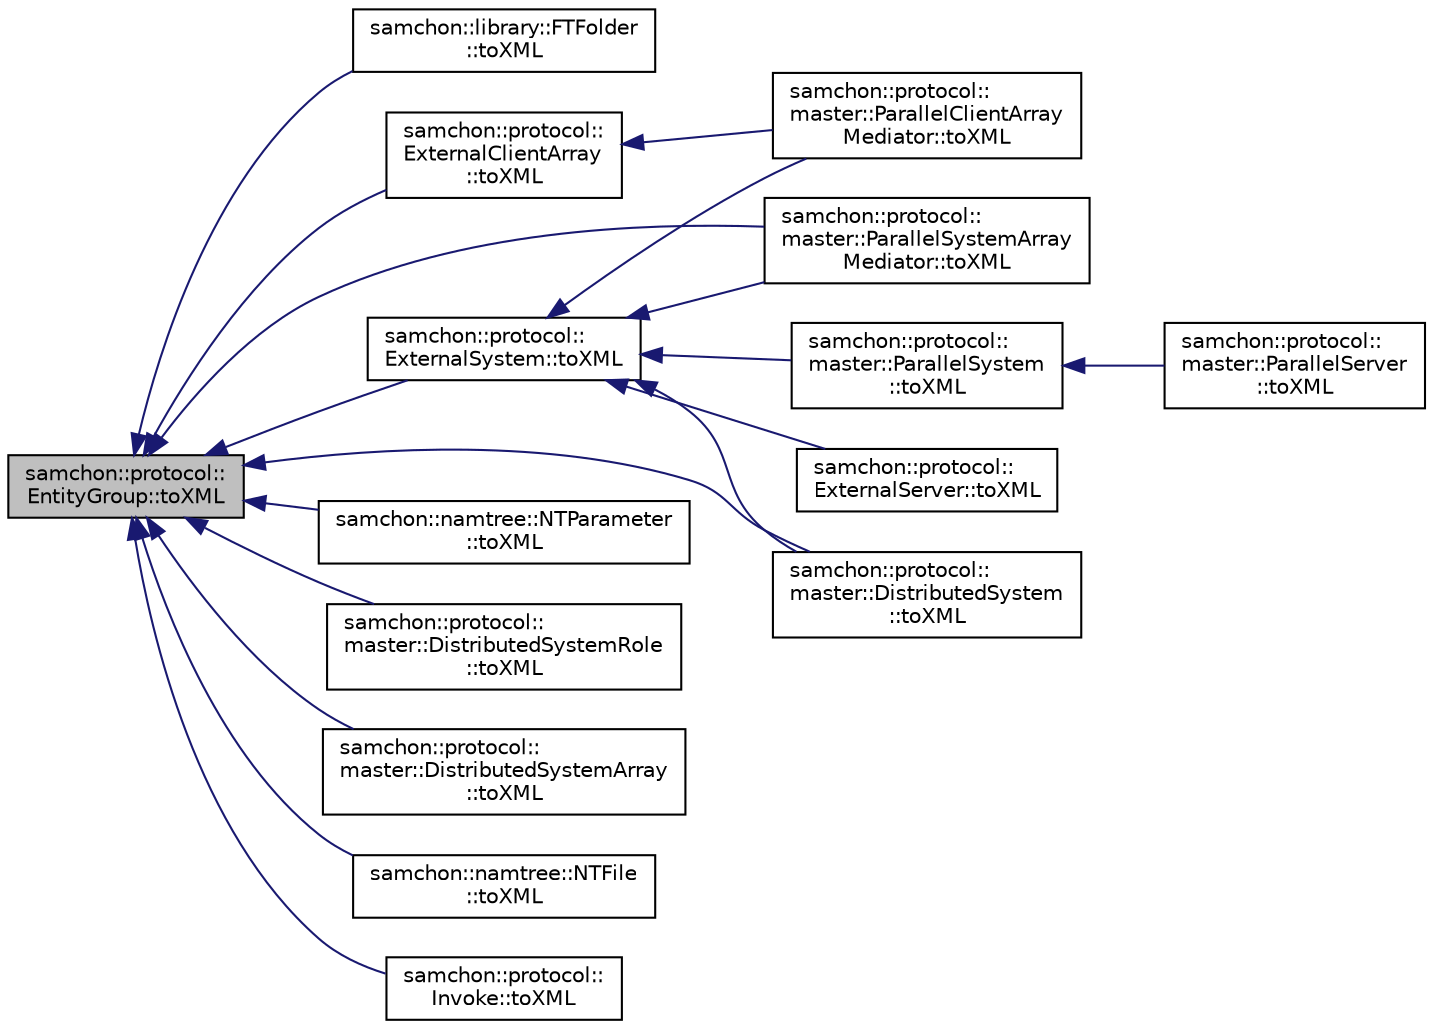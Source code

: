 digraph "samchon::protocol::EntityGroup::toXML"
{
  edge [fontname="Helvetica",fontsize="10",labelfontname="Helvetica",labelfontsize="10"];
  node [fontname="Helvetica",fontsize="10",shape=record];
  rankdir="LR";
  Node1 [label="samchon::protocol::\lEntityGroup::toXML",height=0.2,width=0.4,color="black", fillcolor="grey75", style="filled", fontcolor="black"];
  Node1 -> Node2 [dir="back",color="midnightblue",fontsize="10",style="solid",fontname="Helvetica"];
  Node2 [label="samchon::library::FTFolder\l::toXML",height=0.2,width=0.4,color="black", fillcolor="white", style="filled",URL="$d2/db1/classsamchon_1_1library_1_1FTFolder.html#ac201f16ab2ea8715ce6d53cb2e8a14b8",tooltip="Get an XML object represents the Entity. "];
  Node1 -> Node3 [dir="back",color="midnightblue",fontsize="10",style="solid",fontname="Helvetica"];
  Node3 [label="samchon::protocol::\lExternalClientArray\l::toXML",height=0.2,width=0.4,color="black", fillcolor="white", style="filled",URL="$d8/d47/classsamchon_1_1protocol_1_1ExternalClientArray.html#a6d88201e6331bd7f4a05fdeff1e4ff8a",tooltip="Get an XML object represents the EntityGroup. "];
  Node3 -> Node4 [dir="back",color="midnightblue",fontsize="10",style="solid",fontname="Helvetica"];
  Node4 [label="samchon::protocol::\lmaster::ParallelClientArray\lMediator::toXML",height=0.2,width=0.4,color="black", fillcolor="white", style="filled",URL="$d4/d53/classsamchon_1_1protocol_1_1master_1_1ParallelClientArrayMediator.html#aba8100920e4a1fe3a4959f7587a9e648",tooltip="Get an XML object represents the EntityGroup. "];
  Node1 -> Node5 [dir="back",color="midnightblue",fontsize="10",style="solid",fontname="Helvetica"];
  Node5 [label="samchon::protocol::\lmaster::ParallelSystemArray\lMediator::toXML",height=0.2,width=0.4,color="black", fillcolor="white", style="filled",URL="$d3/d18/classsamchon_1_1protocol_1_1master_1_1ParallelSystemArrayMediator.html#ad20c5c37d8b08413dfdfcbe0f9c4329d",tooltip="Get an XML object represents the EntityGroup. "];
  Node1 -> Node6 [dir="back",color="midnightblue",fontsize="10",style="solid",fontname="Helvetica"];
  Node6 [label="samchon::namtree::NTParameter\l::toXML",height=0.2,width=0.4,color="black", fillcolor="white", style="filled",URL="$db/d29/classsamchon_1_1namtree_1_1NTParameter.html#a8bf1a6962f9eb92485b83b6d414e8671",tooltip="Get an XML object represents the Entity. "];
  Node1 -> Node7 [dir="back",color="midnightblue",fontsize="10",style="solid",fontname="Helvetica"];
  Node7 [label="samchon::protocol::\lmaster::DistributedSystemRole\l::toXML",height=0.2,width=0.4,color="black", fillcolor="white", style="filled",URL="$d1/d16/classsamchon_1_1protocol_1_1master_1_1DistributedSystemRole.html#ad9cc5c37f994af9619ac49e5a3223ba8",tooltip="Get an XML object represents the Entity. "];
  Node1 -> Node8 [dir="back",color="midnightblue",fontsize="10",style="solid",fontname="Helvetica"];
  Node8 [label="samchon::protocol::\lmaster::DistributedSystemArray\l::toXML",height=0.2,width=0.4,color="black", fillcolor="white", style="filled",URL="$d3/d88/classsamchon_1_1protocol_1_1master_1_1DistributedSystemArray.html#a70f6678d5e4e2e762e9ee6799b29db65",tooltip="Get an XML object represents the EntityGroup. "];
  Node1 -> Node9 [dir="back",color="midnightblue",fontsize="10",style="solid",fontname="Helvetica"];
  Node9 [label="samchon::protocol::\lExternalSystem::toXML",height=0.2,width=0.4,color="black", fillcolor="white", style="filled",URL="$df/d42/classsamchon_1_1protocol_1_1ExternalSystem.html#a44a0d48f00a26ea1bbe00936c6ea3c34",tooltip="Get an XML object represents the EntityGroup. "];
  Node9 -> Node10 [dir="back",color="midnightblue",fontsize="10",style="solid",fontname="Helvetica"];
  Node10 [label="samchon::protocol::\lExternalServer::toXML",height=0.2,width=0.4,color="black", fillcolor="white", style="filled",URL="$df/d4a/classsamchon_1_1protocol_1_1ExternalServer.html#a505a1d39ba21af65c06ffd8f351e5fe7",tooltip="Get an XML object represents the EntityGroup. "];
  Node9 -> Node11 [dir="back",color="midnightblue",fontsize="10",style="solid",fontname="Helvetica"];
  Node11 [label="samchon::protocol::\lmaster::DistributedSystem\l::toXML",height=0.2,width=0.4,color="black", fillcolor="white", style="filled",URL="$db/d2d/classsamchon_1_1protocol_1_1master_1_1DistributedSystem.html#ab55701180d96b33cd2a0eebeb0b2b050",tooltip="Get an XML object represents the EntityGroup. "];
  Node9 -> Node4 [dir="back",color="midnightblue",fontsize="10",style="solid",fontname="Helvetica"];
  Node9 -> Node12 [dir="back",color="midnightblue",fontsize="10",style="solid",fontname="Helvetica"];
  Node12 [label="samchon::protocol::\lmaster::ParallelSystem\l::toXML",height=0.2,width=0.4,color="black", fillcolor="white", style="filled",URL="$d9/d6b/classsamchon_1_1protocol_1_1master_1_1ParallelSystem.html#a6666927b280b7b3a55f394ce2bc845fb",tooltip="Get an XML object represents the EntityGroup. "];
  Node12 -> Node13 [dir="back",color="midnightblue",fontsize="10",style="solid",fontname="Helvetica"];
  Node13 [label="samchon::protocol::\lmaster::ParallelServer\l::toXML",height=0.2,width=0.4,color="black", fillcolor="white", style="filled",URL="$d1/da1/classsamchon_1_1protocol_1_1master_1_1ParallelServer.html#a65fc91acb6029cd484e7e60837434b21",tooltip="Get an XML object represents the EntityGroup. "];
  Node9 -> Node5 [dir="back",color="midnightblue",fontsize="10",style="solid",fontname="Helvetica"];
  Node1 -> Node14 [dir="back",color="midnightblue",fontsize="10",style="solid",fontname="Helvetica"];
  Node14 [label="samchon::namtree::NTFile\l::toXML",height=0.2,width=0.4,color="black", fillcolor="white", style="filled",URL="$d2/da2/classsamchon_1_1namtree_1_1NTFile.html#afbde5d2ccb95701423a937d26e3d865a",tooltip="Get an XML object represents the Entity. "];
  Node1 -> Node11 [dir="back",color="midnightblue",fontsize="10",style="solid",fontname="Helvetica"];
  Node1 -> Node15 [dir="back",color="midnightblue",fontsize="10",style="solid",fontname="Helvetica"];
  Node15 [label="samchon::protocol::\lInvoke::toXML",height=0.2,width=0.4,color="black", fillcolor="white", style="filled",URL="$d8/d82/classsamchon_1_1protocol_1_1Invoke.html#a49e805c44b843b098359a7fe0ae1a1ac",tooltip="Get an XML object represents the EntityGroup. "];
}
